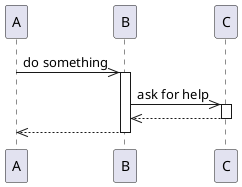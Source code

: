 @startuml activation
participant A
participant B
participant C

A ->> B: do something
activate B
B ->> C: ask for help
activate C
C -->> B
deactivate C
B -->> A
deactivate B
@enduml